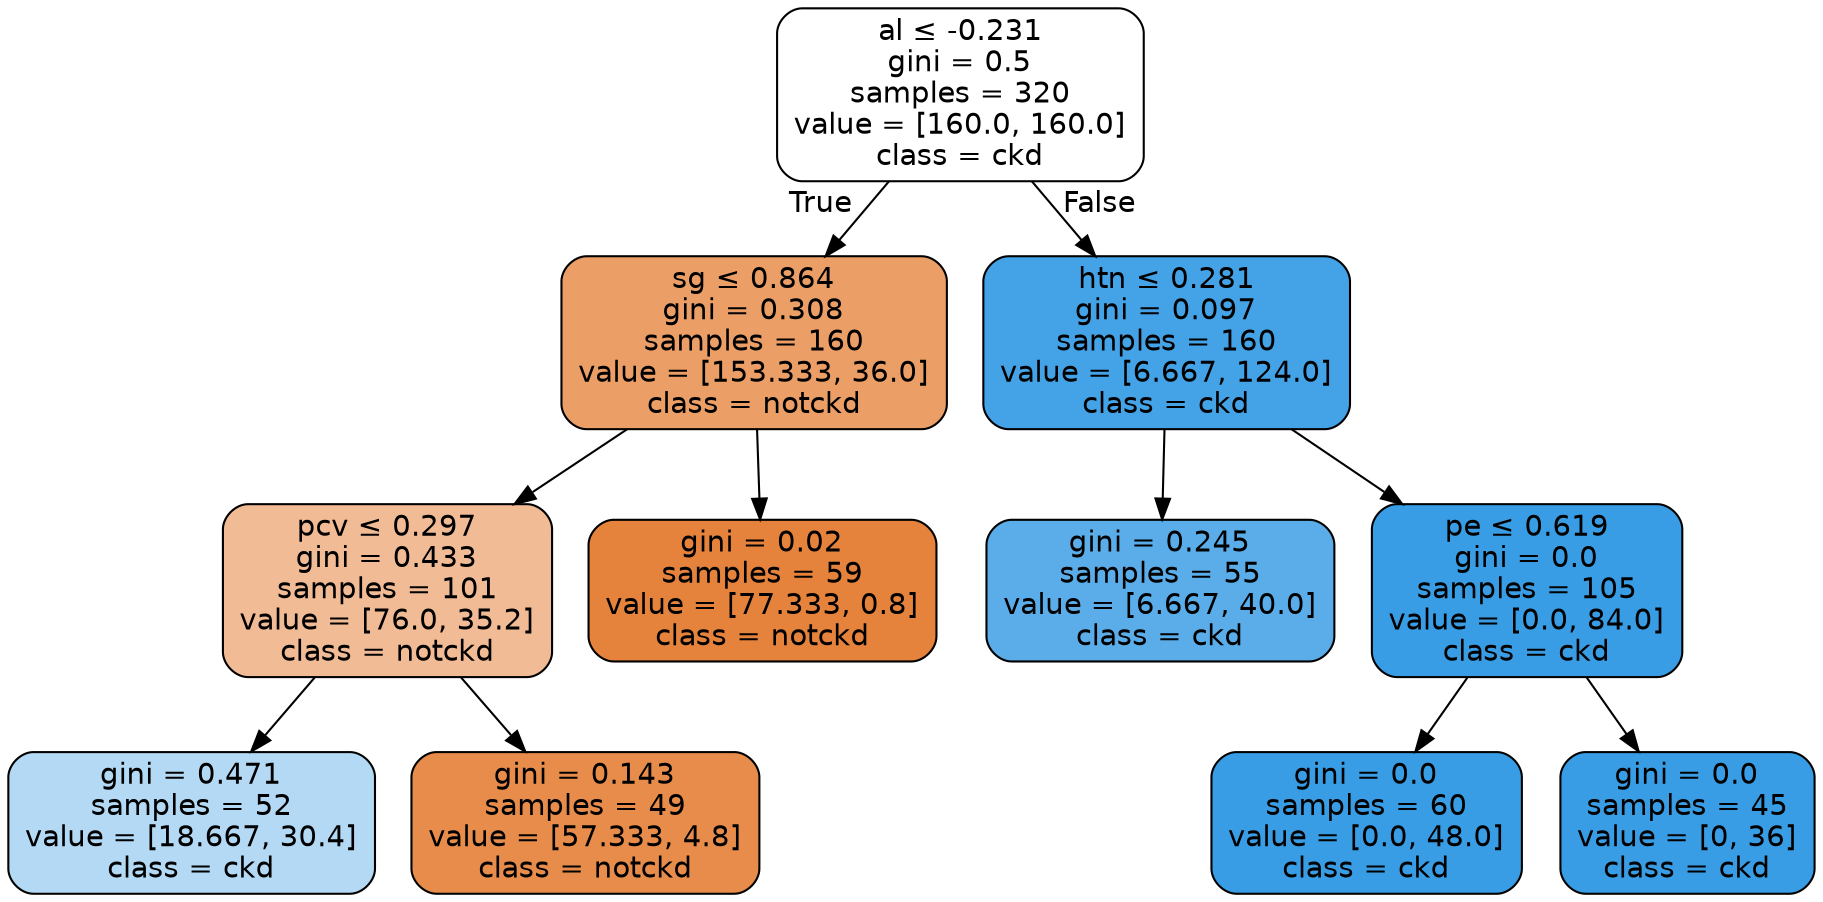 digraph Tree {
node [shape=box, style="filled, rounded", color="black", fontname="helvetica"] ;
edge [fontname="helvetica"] ;
0 [label=<al &le; -0.231<br/>gini = 0.5<br/>samples = 320<br/>value = [160.0, 160.0]<br/>class = ckd>, fillcolor="#ffffff"] ;
1 [label=<sg &le; 0.864<br/>gini = 0.308<br/>samples = 160<br/>value = [153.333, 36.0]<br/>class = notckd>, fillcolor="#eb9f67"] ;
0 -> 1 [labeldistance=2.5, labelangle=45, headlabel="True"] ;
3 [label=<pcv &le; 0.297<br/>gini = 0.433<br/>samples = 101<br/>value = [76.0, 35.2]<br/>class = notckd>, fillcolor="#f1bb95"] ;
1 -> 3 ;
5 [label=<gini = 0.471<br/>samples = 52<br/>value = [18.667, 30.4]<br/>class = ckd>, fillcolor="#b3d9f5"] ;
3 -> 5 ;
6 [label=<gini = 0.143<br/>samples = 49<br/>value = [57.333, 4.8]<br/>class = notckd>, fillcolor="#e78c4a"] ;
3 -> 6 ;
4 [label=<gini = 0.02<br/>samples = 59<br/>value = [77.333, 0.8]<br/>class = notckd>, fillcolor="#e5823b"] ;
1 -> 4 ;
2 [label=<htn &le; 0.281<br/>gini = 0.097<br/>samples = 160<br/>value = [6.667, 124.0]<br/>class = ckd>, fillcolor="#44a2e6"] ;
0 -> 2 [labeldistance=2.5, labelangle=-45, headlabel="False"] ;
7 [label=<gini = 0.245<br/>samples = 55<br/>value = [6.667, 40.0]<br/>class = ckd>, fillcolor="#5aade9"] ;
2 -> 7 ;
8 [label=<pe &le; 0.619<br/>gini = 0.0<br/>samples = 105<br/>value = [0.0, 84.0]<br/>class = ckd>, fillcolor="#399de5"] ;
2 -> 8 ;
9 [label=<gini = 0.0<br/>samples = 60<br/>value = [0.0, 48.0]<br/>class = ckd>, fillcolor="#399de5"] ;
8 -> 9 ;
10 [label=<gini = 0.0<br/>samples = 45<br/>value = [0, 36]<br/>class = ckd>, fillcolor="#399de5"] ;
8 -> 10 ;
}